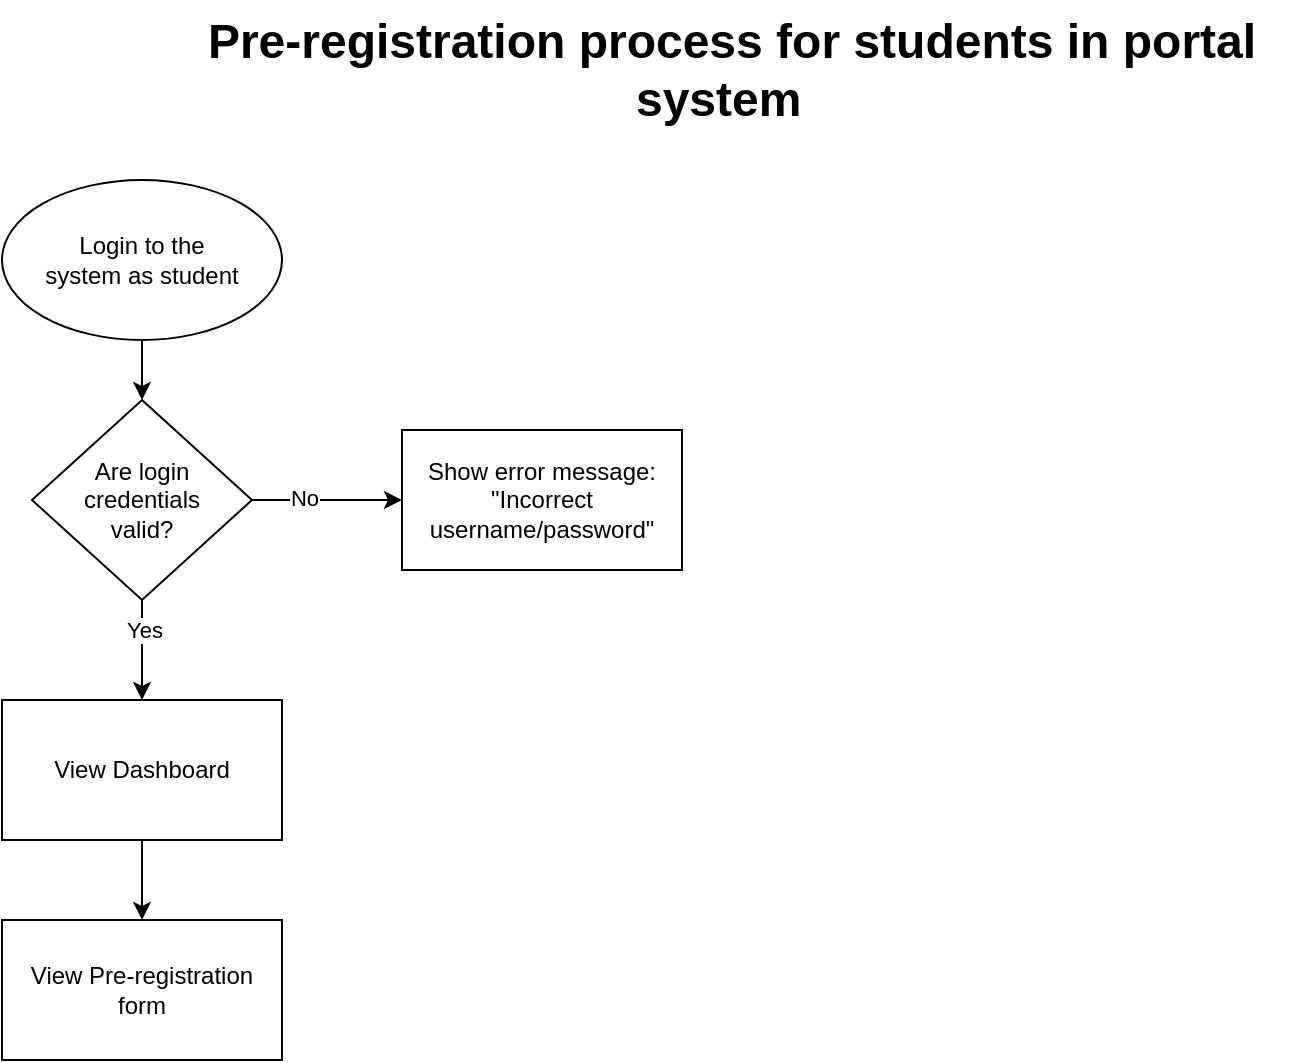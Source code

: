 <mxfile version="24.7.16">
  <diagram name="Page-1" id="_Ofes3p6zx8Fjp4ANKK7">
    <mxGraphModel dx="880" dy="460" grid="1" gridSize="10" guides="1" tooltips="1" connect="1" arrows="1" fold="1" page="1" pageScale="1" pageWidth="850" pageHeight="1100" math="0" shadow="0">
      <root>
        <mxCell id="0" />
        <mxCell id="1" parent="0" />
        <mxCell id="tUFo77nfFVt9CyCWEOvF-10" style="edgeStyle=orthogonalEdgeStyle;rounded=0;orthogonalLoop=1;jettySize=auto;html=1;exitX=0.5;exitY=1;exitDx=0;exitDy=0;entryX=0.5;entryY=0;entryDx=0;entryDy=0;" parent="1" source="tUFo77nfFVt9CyCWEOvF-1" target="tUFo77nfFVt9CyCWEOvF-4" edge="1">
          <mxGeometry relative="1" as="geometry" />
        </mxCell>
        <mxCell id="tUFo77nfFVt9CyCWEOvF-1" value="" style="ellipse;whiteSpace=wrap;html=1;" parent="1" vertex="1">
          <mxGeometry x="60" y="110" width="140" height="80" as="geometry" />
        </mxCell>
        <mxCell id="tUFo77nfFVt9CyCWEOvF-2" value="&lt;h1 style=&quot;margin-top: 0px;&quot;&gt;Pre-registration process for students in portal system&amp;nbsp;&amp;nbsp;&lt;/h1&gt;" style="text;html=1;whiteSpace=wrap;overflow=hidden;rounded=0;align=center;" parent="1" vertex="1">
          <mxGeometry x="135" y="20" width="580" height="70" as="geometry" />
        </mxCell>
        <mxCell id="tUFo77nfFVt9CyCWEOvF-3" value="Login to the system as student" style="text;html=1;align=center;verticalAlign=middle;whiteSpace=wrap;rounded=0;" parent="1" vertex="1">
          <mxGeometry x="80" y="135" width="100" height="30" as="geometry" />
        </mxCell>
        <mxCell id="tUFo77nfFVt9CyCWEOvF-11" style="edgeStyle=orthogonalEdgeStyle;rounded=0;orthogonalLoop=1;jettySize=auto;html=1;exitX=1;exitY=0.5;exitDx=0;exitDy=0;entryX=0;entryY=0.5;entryDx=0;entryDy=0;" parent="1" source="tUFo77nfFVt9CyCWEOvF-4" target="tUFo77nfFVt9CyCWEOvF-7" edge="1">
          <mxGeometry relative="1" as="geometry" />
        </mxCell>
        <mxCell id="tUFo77nfFVt9CyCWEOvF-12" value="No" style="edgeLabel;html=1;align=center;verticalAlign=middle;resizable=0;points=[];" parent="tUFo77nfFVt9CyCWEOvF-11" vertex="1" connectable="0">
          <mxGeometry x="-0.309" y="1" relative="1" as="geometry">
            <mxPoint as="offset" />
          </mxGeometry>
        </mxCell>
        <mxCell id="tUFo77nfFVt9CyCWEOvF-15" style="edgeStyle=orthogonalEdgeStyle;rounded=0;orthogonalLoop=1;jettySize=auto;html=1;exitX=0.5;exitY=1;exitDx=0;exitDy=0;entryX=0.5;entryY=0;entryDx=0;entryDy=0;" parent="1" source="tUFo77nfFVt9CyCWEOvF-4" target="tUFo77nfFVt9CyCWEOvF-13" edge="1">
          <mxGeometry relative="1" as="geometry" />
        </mxCell>
        <mxCell id="tUFo77nfFVt9CyCWEOvF-19" value="Yes" style="edgeLabel;html=1;align=center;verticalAlign=middle;resizable=0;points=[];" parent="tUFo77nfFVt9CyCWEOvF-15" vertex="1" connectable="0">
          <mxGeometry x="-0.4" y="1" relative="1" as="geometry">
            <mxPoint as="offset" />
          </mxGeometry>
        </mxCell>
        <mxCell id="tUFo77nfFVt9CyCWEOvF-4" value="" style="rhombus;whiteSpace=wrap;html=1;" parent="1" vertex="1">
          <mxGeometry x="75" y="220" width="110" height="100" as="geometry" />
        </mxCell>
        <mxCell id="tUFo77nfFVt9CyCWEOvF-5" value="Are login credentials valid?" style="text;html=1;align=center;verticalAlign=middle;whiteSpace=wrap;rounded=0;" parent="1" vertex="1">
          <mxGeometry x="100" y="255" width="60" height="30" as="geometry" />
        </mxCell>
        <mxCell id="tUFo77nfFVt9CyCWEOvF-6" value="" style="rounded=0;whiteSpace=wrap;html=1;" parent="1" vertex="1">
          <mxGeometry x="260" y="235" width="140" height="70" as="geometry" />
        </mxCell>
        <mxCell id="tUFo77nfFVt9CyCWEOvF-7" value="Show error message:&lt;div&gt;&quot;Incorrect username/password&quot;&lt;/div&gt;" style="text;html=1;align=center;verticalAlign=middle;whiteSpace=wrap;rounded=0;" parent="1" vertex="1">
          <mxGeometry x="260" y="250" width="140" height="40" as="geometry" />
        </mxCell>
        <mxCell id="tUFo77nfFVt9CyCWEOvF-18" style="edgeStyle=orthogonalEdgeStyle;rounded=0;orthogonalLoop=1;jettySize=auto;html=1;exitX=0.5;exitY=1;exitDx=0;exitDy=0;entryX=0.5;entryY=0;entryDx=0;entryDy=0;" parent="1" source="tUFo77nfFVt9CyCWEOvF-13" target="tUFo77nfFVt9CyCWEOvF-16" edge="1">
          <mxGeometry relative="1" as="geometry" />
        </mxCell>
        <mxCell id="tUFo77nfFVt9CyCWEOvF-13" value="" style="rounded=0;whiteSpace=wrap;html=1;" parent="1" vertex="1">
          <mxGeometry x="60" y="370" width="140" height="70" as="geometry" />
        </mxCell>
        <mxCell id="tUFo77nfFVt9CyCWEOvF-14" value="View Dashboard" style="text;html=1;align=center;verticalAlign=middle;whiteSpace=wrap;rounded=0;" parent="1" vertex="1">
          <mxGeometry x="60" y="385" width="140" height="40" as="geometry" />
        </mxCell>
        <mxCell id="tUFo77nfFVt9CyCWEOvF-16" value="" style="rounded=0;whiteSpace=wrap;html=1;" parent="1" vertex="1">
          <mxGeometry x="60" y="480" width="140" height="70" as="geometry" />
        </mxCell>
        <mxCell id="tUFo77nfFVt9CyCWEOvF-17" value="View Pre-registration form" style="text;html=1;align=center;verticalAlign=middle;whiteSpace=wrap;rounded=0;" parent="1" vertex="1">
          <mxGeometry x="60" y="495" width="140" height="40" as="geometry" />
        </mxCell>
      </root>
    </mxGraphModel>
  </diagram>
</mxfile>
